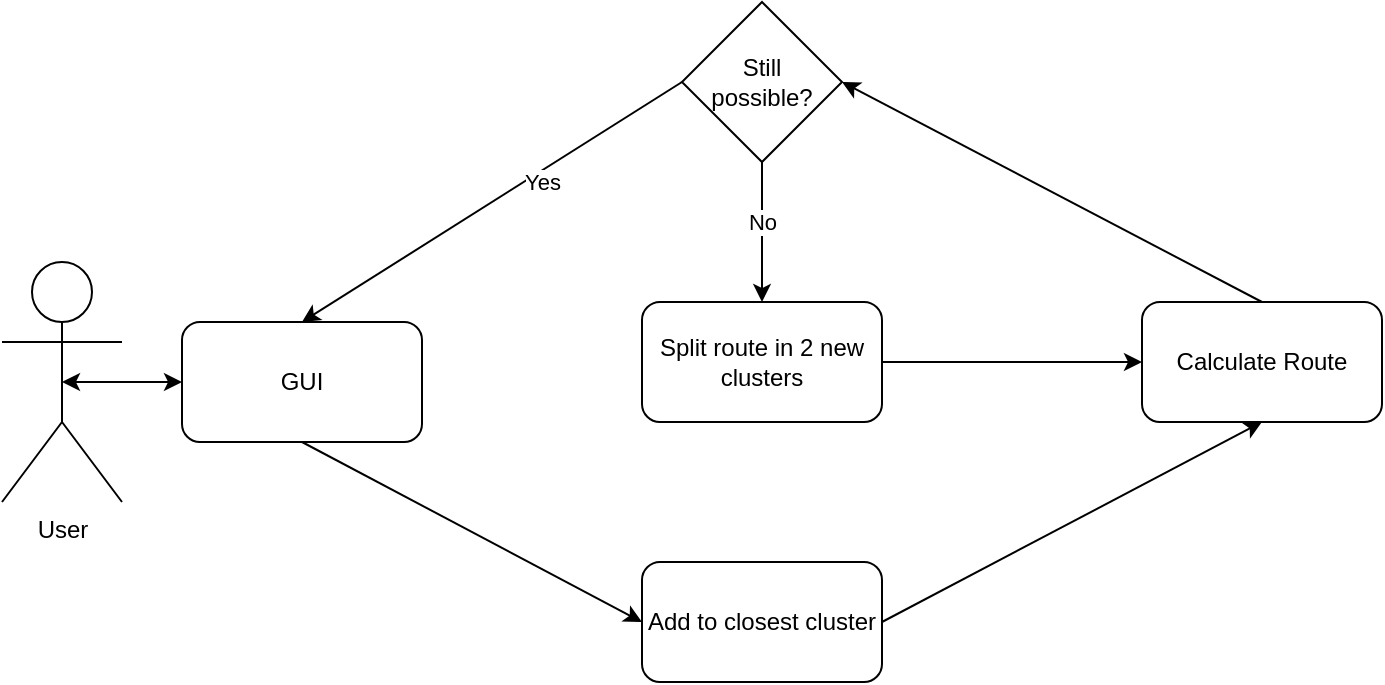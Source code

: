 <mxfile version="13.0.4" type="device"><diagram id="kE58piQ5TYR4_6AJRLNf" name="Page-1"><mxGraphModel dx="866" dy="834" grid="1" gridSize="10" guides="1" tooltips="1" connect="1" arrows="1" fold="1" page="1" pageScale="1" pageWidth="827" pageHeight="1169" math="0" shadow="0"><root><mxCell id="0"/><mxCell id="1" parent="0"/><mxCell id="uRIwyC-BcyWF2skd3hou-1" value="User" style="shape=umlActor;verticalLabelPosition=bottom;labelBackgroundColor=#ffffff;verticalAlign=top;html=1;outlineConnect=0;" vertex="1" parent="1"><mxGeometry x="10" y="300" width="60" height="120" as="geometry"/></mxCell><mxCell id="uRIwyC-BcyWF2skd3hou-2" value="GUI" style="rounded=1;whiteSpace=wrap;html=1;" vertex="1" parent="1"><mxGeometry x="100" y="330" width="120" height="60" as="geometry"/></mxCell><mxCell id="uRIwyC-BcyWF2skd3hou-15" value="" style="endArrow=classic;html=1;exitX=0.5;exitY=1;exitDx=0;exitDy=0;entryX=0;entryY=0.5;entryDx=0;entryDy=0;" edge="1" parent="1" source="uRIwyC-BcyWF2skd3hou-2" target="uRIwyC-BcyWF2skd3hou-24"><mxGeometry width="50" height="50" relative="1" as="geometry"><mxPoint x="720" y="480" as="sourcePoint"/><mxPoint x="260" y="450.0" as="targetPoint"/></mxGeometry></mxCell><mxCell id="uRIwyC-BcyWF2skd3hou-18" value="" style="endArrow=classic;startArrow=classic;html=1;exitX=0.5;exitY=0.5;exitDx=0;exitDy=0;exitPerimeter=0;entryX=0;entryY=0.5;entryDx=0;entryDy=0;" edge="1" parent="1" source="uRIwyC-BcyWF2skd3hou-1" target="uRIwyC-BcyWF2skd3hou-2"><mxGeometry width="50" height="50" relative="1" as="geometry"><mxPoint x="660" y="420" as="sourcePoint"/><mxPoint x="710" y="370" as="targetPoint"/></mxGeometry></mxCell><mxCell id="uRIwyC-BcyWF2skd3hou-24" value="Add to closest cluster" style="rounded=1;whiteSpace=wrap;html=1;" vertex="1" parent="1"><mxGeometry x="330" y="450" width="120" height="60" as="geometry"/></mxCell><mxCell id="uRIwyC-BcyWF2skd3hou-26" value="Calculate Route" style="rounded=1;whiteSpace=wrap;html=1;" vertex="1" parent="1"><mxGeometry x="580" y="320" width="120" height="60" as="geometry"/></mxCell><mxCell id="uRIwyC-BcyWF2skd3hou-27" value="Split route in 2 new clusters" style="rounded=1;whiteSpace=wrap;html=1;" vertex="1" parent="1"><mxGeometry x="330" y="320" width="120" height="60" as="geometry"/></mxCell><mxCell id="uRIwyC-BcyWF2skd3hou-28" value="" style="endArrow=classic;html=1;exitX=1;exitY=0.5;exitDx=0;exitDy=0;entryX=0.5;entryY=1;entryDx=0;entryDy=0;" edge="1" parent="1" source="uRIwyC-BcyWF2skd3hou-24" target="uRIwyC-BcyWF2skd3hou-26"><mxGeometry width="50" height="50" relative="1" as="geometry"><mxPoint x="370" y="340" as="sourcePoint"/><mxPoint x="420" y="290" as="targetPoint"/></mxGeometry></mxCell><mxCell id="uRIwyC-BcyWF2skd3hou-31" value="Still&lt;br&gt;possible?" style="rhombus;whiteSpace=wrap;html=1;" vertex="1" parent="1"><mxGeometry x="350" y="170" width="80" height="80" as="geometry"/></mxCell><mxCell id="uRIwyC-BcyWF2skd3hou-32" value="" style="endArrow=classic;html=1;exitX=0;exitY=0.5;exitDx=0;exitDy=0;entryX=0.5;entryY=0;entryDx=0;entryDy=0;" edge="1" parent="1" source="uRIwyC-BcyWF2skd3hou-31" target="uRIwyC-BcyWF2skd3hou-2"><mxGeometry width="50" height="50" relative="1" as="geometry"><mxPoint x="370" y="340" as="sourcePoint"/><mxPoint x="420" y="290" as="targetPoint"/></mxGeometry></mxCell><mxCell id="uRIwyC-BcyWF2skd3hou-33" value="Yes" style="edgeLabel;html=1;align=center;verticalAlign=middle;resizable=0;points=[];" vertex="1" connectable="0" parent="uRIwyC-BcyWF2skd3hou-32"><mxGeometry x="-0.235" y="4" relative="1" as="geometry"><mxPoint as="offset"/></mxGeometry></mxCell><mxCell id="uRIwyC-BcyWF2skd3hou-34" value="" style="endArrow=classic;html=1;exitX=0.5;exitY=0;exitDx=0;exitDy=0;entryX=1;entryY=0.5;entryDx=0;entryDy=0;" edge="1" parent="1" source="uRIwyC-BcyWF2skd3hou-26" target="uRIwyC-BcyWF2skd3hou-31"><mxGeometry width="50" height="50" relative="1" as="geometry"><mxPoint x="370" y="340" as="sourcePoint"/><mxPoint x="420" y="290" as="targetPoint"/></mxGeometry></mxCell><mxCell id="uRIwyC-BcyWF2skd3hou-35" value="" style="endArrow=classic;html=1;exitX=1;exitY=0.5;exitDx=0;exitDy=0;entryX=0;entryY=0.5;entryDx=0;entryDy=0;" edge="1" parent="1" source="uRIwyC-BcyWF2skd3hou-27" target="uRIwyC-BcyWF2skd3hou-26"><mxGeometry width="50" height="50" relative="1" as="geometry"><mxPoint x="370" y="340" as="sourcePoint"/><mxPoint x="420" y="290" as="targetPoint"/></mxGeometry></mxCell><mxCell id="uRIwyC-BcyWF2skd3hou-36" value="" style="endArrow=classic;html=1;exitX=0.5;exitY=1;exitDx=0;exitDy=0;entryX=0.5;entryY=0;entryDx=0;entryDy=0;" edge="1" parent="1" source="uRIwyC-BcyWF2skd3hou-31" target="uRIwyC-BcyWF2skd3hou-27"><mxGeometry width="50" height="50" relative="1" as="geometry"><mxPoint x="370" y="340" as="sourcePoint"/><mxPoint x="420" y="290" as="targetPoint"/></mxGeometry></mxCell><mxCell id="uRIwyC-BcyWF2skd3hou-37" value="No" style="edgeLabel;html=1;align=center;verticalAlign=middle;resizable=0;points=[];" vertex="1" connectable="0" parent="uRIwyC-BcyWF2skd3hou-36"><mxGeometry x="0.365" y="-1" relative="1" as="geometry"><mxPoint x="1" y="-18.24" as="offset"/></mxGeometry></mxCell></root></mxGraphModel></diagram></mxfile>
